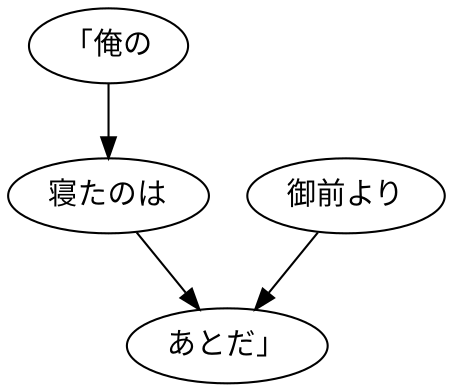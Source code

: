 digraph graph2872 {
	node0 [label="「俺の"];
	node1 [label="寝たのは"];
	node2 [label="御前より"];
	node3 [label="あとだ」"];
	node0 -> node1;
	node1 -> node3;
	node2 -> node3;
}
